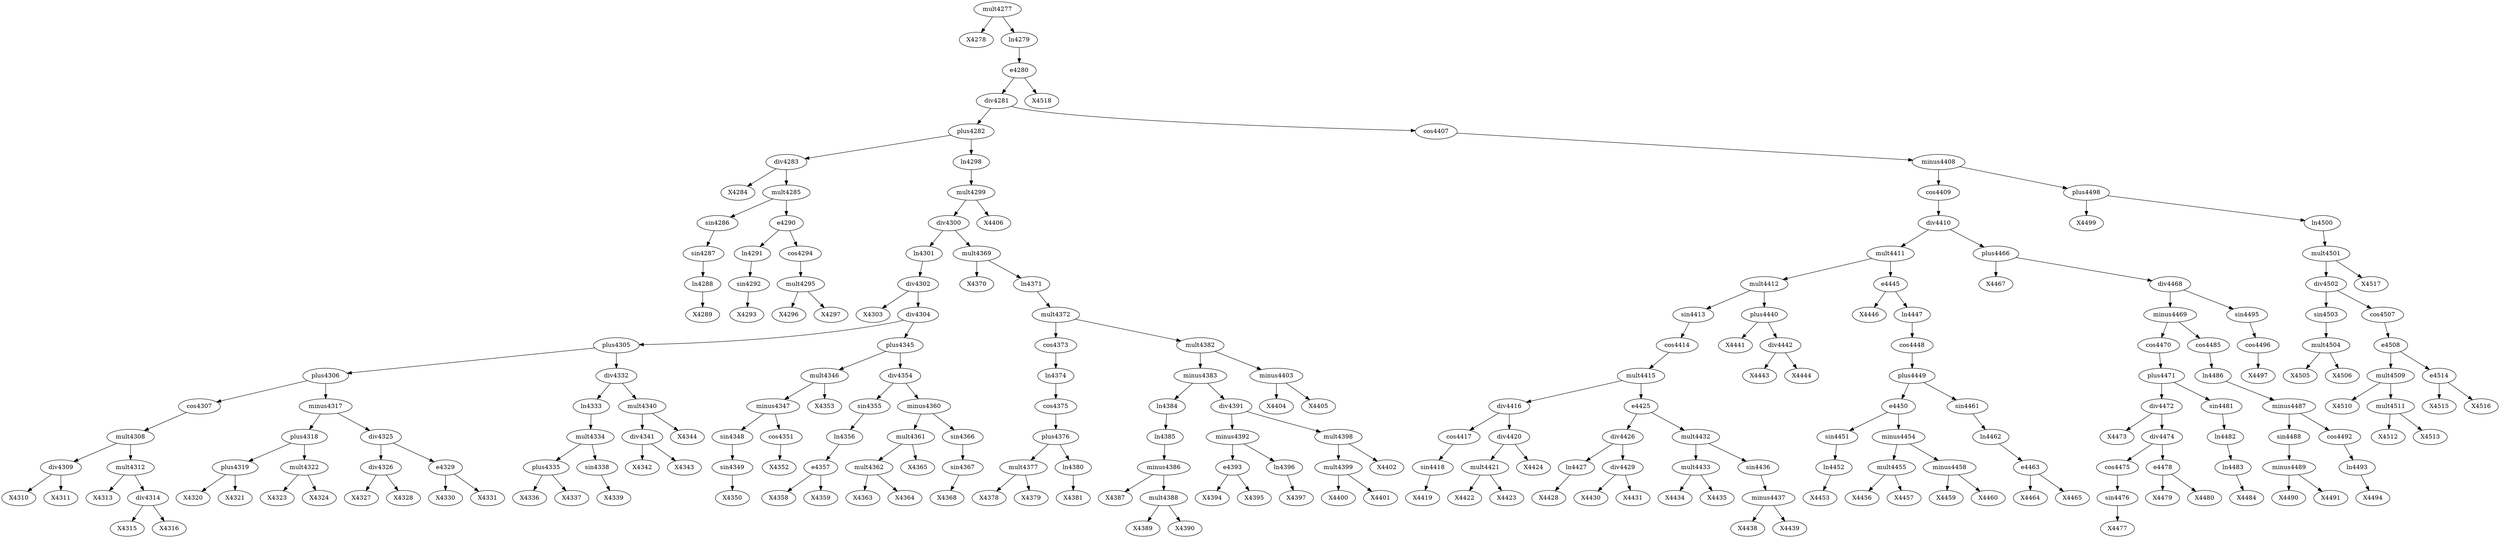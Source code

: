 digraph T {
	mult4277 -> X4278
	div4283 -> X4284
	ln4288 -> X4289
	sin4287 -> ln4288
	sin4286 -> sin4287
	mult4285 -> sin4286
	sin4292 -> X4293
	ln4291 -> sin4292
	e4290 -> ln4291
	mult4295 -> X4296
	mult4295 -> X4297
	cos4294 -> mult4295
	e4290 -> cos4294
	mult4285 -> e4290
	div4283 -> mult4285
	plus4282 -> div4283
	div4302 -> X4303
	div4309 -> X4310
	div4309 -> X4311
	mult4308 -> div4309
	mult4312 -> X4313
	div4314 -> X4315
	div4314 -> X4316
	mult4312 -> div4314
	mult4308 -> mult4312
	cos4307 -> mult4308
	plus4306 -> cos4307
	plus4319 -> X4320
	plus4319 -> X4321
	plus4318 -> plus4319
	mult4322 -> X4323
	mult4322 -> X4324
	plus4318 -> mult4322
	minus4317 -> plus4318
	div4326 -> X4327
	div4326 -> X4328
	div4325 -> div4326
	e4329 -> X4330
	e4329 -> X4331
	div4325 -> e4329
	minus4317 -> div4325
	plus4306 -> minus4317
	plus4305 -> plus4306
	plus4335 -> X4336
	plus4335 -> X4337
	mult4334 -> plus4335
	sin4338 -> X4339
	mult4334 -> sin4338
	ln4333 -> mult4334
	div4332 -> ln4333
	div4341 -> X4342
	div4341 -> X4343
	mult4340 -> div4341
	mult4340 -> X4344
	div4332 -> mult4340
	plus4305 -> div4332
	div4304 -> plus4305
	sin4349 -> X4350
	sin4348 -> sin4349
	minus4347 -> sin4348
	cos4351 -> X4352
	minus4347 -> cos4351
	mult4346 -> minus4347
	mult4346 -> X4353
	plus4345 -> mult4346
	e4357 -> X4358
	e4357 -> X4359
	ln4356 -> e4357
	sin4355 -> ln4356
	div4354 -> sin4355
	mult4362 -> X4363
	mult4362 -> X4364
	mult4361 -> mult4362
	mult4361 -> X4365
	minus4360 -> mult4361
	sin4367 -> X4368
	sin4366 -> sin4367
	minus4360 -> sin4366
	div4354 -> minus4360
	plus4345 -> div4354
	div4304 -> plus4345
	div4302 -> div4304
	ln4301 -> div4302
	div4300 -> ln4301
	mult4369 -> X4370
	mult4377 -> X4378
	mult4377 -> X4379
	plus4376 -> mult4377
	ln4380 -> X4381
	plus4376 -> ln4380
	cos4375 -> plus4376
	ln4374 -> cos4375
	cos4373 -> ln4374
	mult4372 -> cos4373
	minus4386 -> X4387
	mult4388 -> X4389
	mult4388 -> X4390
	minus4386 -> mult4388
	ln4385 -> minus4386
	ln4384 -> ln4385
	minus4383 -> ln4384
	e4393 -> X4394
	e4393 -> X4395
	minus4392 -> e4393
	ln4396 -> X4397
	minus4392 -> ln4396
	div4391 -> minus4392
	mult4399 -> X4400
	mult4399 -> X4401
	mult4398 -> mult4399
	mult4398 -> X4402
	div4391 -> mult4398
	minus4383 -> div4391
	mult4382 -> minus4383
	minus4403 -> X4404
	minus4403 -> X4405
	mult4382 -> minus4403
	mult4372 -> mult4382
	ln4371 -> mult4372
	mult4369 -> ln4371
	div4300 -> mult4369
	mult4299 -> div4300
	mult4299 -> X4406
	ln4298 -> mult4299
	plus4282 -> ln4298
	div4281 -> plus4282
	sin4418 -> X4419
	cos4417 -> sin4418
	div4416 -> cos4417
	mult4421 -> X4422
	mult4421 -> X4423
	div4420 -> mult4421
	div4420 -> X4424
	div4416 -> div4420
	mult4415 -> div4416
	ln4427 -> X4428
	div4426 -> ln4427
	div4429 -> X4430
	div4429 -> X4431
	div4426 -> div4429
	e4425 -> div4426
	mult4433 -> X4434
	mult4433 -> X4435
	mult4432 -> mult4433
	minus4437 -> X4438
	minus4437 -> X4439
	sin4436 -> minus4437
	mult4432 -> sin4436
	e4425 -> mult4432
	mult4415 -> e4425
	cos4414 -> mult4415
	sin4413 -> cos4414
	mult4412 -> sin4413
	plus4440 -> X4441
	div4442 -> X4443
	div4442 -> X4444
	plus4440 -> div4442
	mult4412 -> plus4440
	mult4411 -> mult4412
	e4445 -> X4446
	ln4452 -> X4453
	sin4451 -> ln4452
	e4450 -> sin4451
	mult4455 -> X4456
	mult4455 -> X4457
	minus4454 -> mult4455
	minus4458 -> X4459
	minus4458 -> X4460
	minus4454 -> minus4458
	e4450 -> minus4454
	plus4449 -> e4450
	e4463 -> X4464
	e4463 -> X4465
	ln4462 -> e4463
	sin4461 -> ln4462
	plus4449 -> sin4461
	cos4448 -> plus4449
	ln4447 -> cos4448
	e4445 -> ln4447
	mult4411 -> e4445
	div4410 -> mult4411
	plus4466 -> X4467
	div4472 -> X4473
	sin4476 -> X4477
	cos4475 -> sin4476
	div4474 -> cos4475
	e4478 -> X4479
	e4478 -> X4480
	div4474 -> e4478
	div4472 -> div4474
	plus4471 -> div4472
	ln4483 -> X4484
	ln4482 -> ln4483
	sin4481 -> ln4482
	plus4471 -> sin4481
	cos4470 -> plus4471
	minus4469 -> cos4470
	minus4489 -> X4490
	minus4489 -> X4491
	sin4488 -> minus4489
	minus4487 -> sin4488
	ln4493 -> X4494
	cos4492 -> ln4493
	minus4487 -> cos4492
	ln4486 -> minus4487
	cos4485 -> ln4486
	minus4469 -> cos4485
	div4468 -> minus4469
	cos4496 -> X4497
	sin4495 -> cos4496
	div4468 -> sin4495
	plus4466 -> div4468
	div4410 -> plus4466
	cos4409 -> div4410
	minus4408 -> cos4409
	plus4498 -> X4499
	mult4504 -> X4505
	mult4504 -> X4506
	sin4503 -> mult4504
	div4502 -> sin4503
	mult4509 -> X4510
	mult4511 -> X4512
	mult4511 -> X4513
	mult4509 -> mult4511
	e4508 -> mult4509
	e4514 -> X4515
	e4514 -> X4516
	e4508 -> e4514
	cos4507 -> e4508
	div4502 -> cos4507
	mult4501 -> div4502
	mult4501 -> X4517
	ln4500 -> mult4501
	plus4498 -> ln4500
	minus4408 -> plus4498
	cos4407 -> minus4408
	div4281 -> cos4407
	e4280 -> div4281
	e4280 -> X4518
	ln4279 -> e4280
	mult4277 -> ln4279
}
